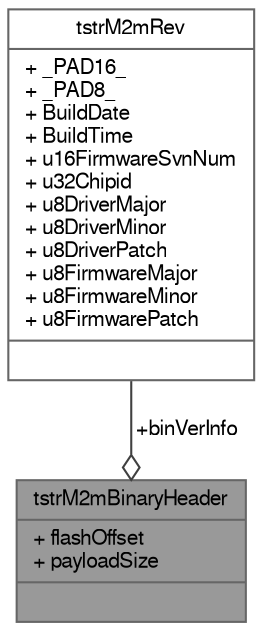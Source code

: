 digraph "tstrM2mBinaryHeader"
{
 // LATEX_PDF_SIZE
  bgcolor="transparent";
  edge [fontname=FreeSans,fontsize=10,labelfontname=FreeSans,labelfontsize=10];
  node [fontname=FreeSans,fontsize=10,shape=box,height=0.2,width=0.4];
  Node1 [shape=record,label="{tstrM2mBinaryHeader\n|+ flashOffset\l+ payloadSize\l|}",height=0.2,width=0.4,color="gray40", fillcolor="grey60", style="filled", fontcolor="black",tooltip="Structure holding compatibility version info for firmware binaries."];
  Node2 -> Node1 [color="grey25",style="solid",label=" +binVerInfo" ,arrowhead="odiamond"];
  Node2 [shape=record,label="{tstrM2mRev\n|+ _PAD16_\l+ _PAD8_\l+ BuildDate\l+ BuildTime\l+ u16FirmwareSvnNum\l+ u32Chipid\l+ u8DriverMajor\l+ u8DriverMinor\l+ u8DriverPatch\l+ u8FirmwareMajor\l+ u8FirmwareMinor\l+ u8FirmwarePatch\l|}",height=0.2,width=0.4,color="gray40", fillcolor="white", style="filled",URL="$structtstr_m2m_rev.html",tooltip="Structure holding firmware version parameters and build date/time."];
}
